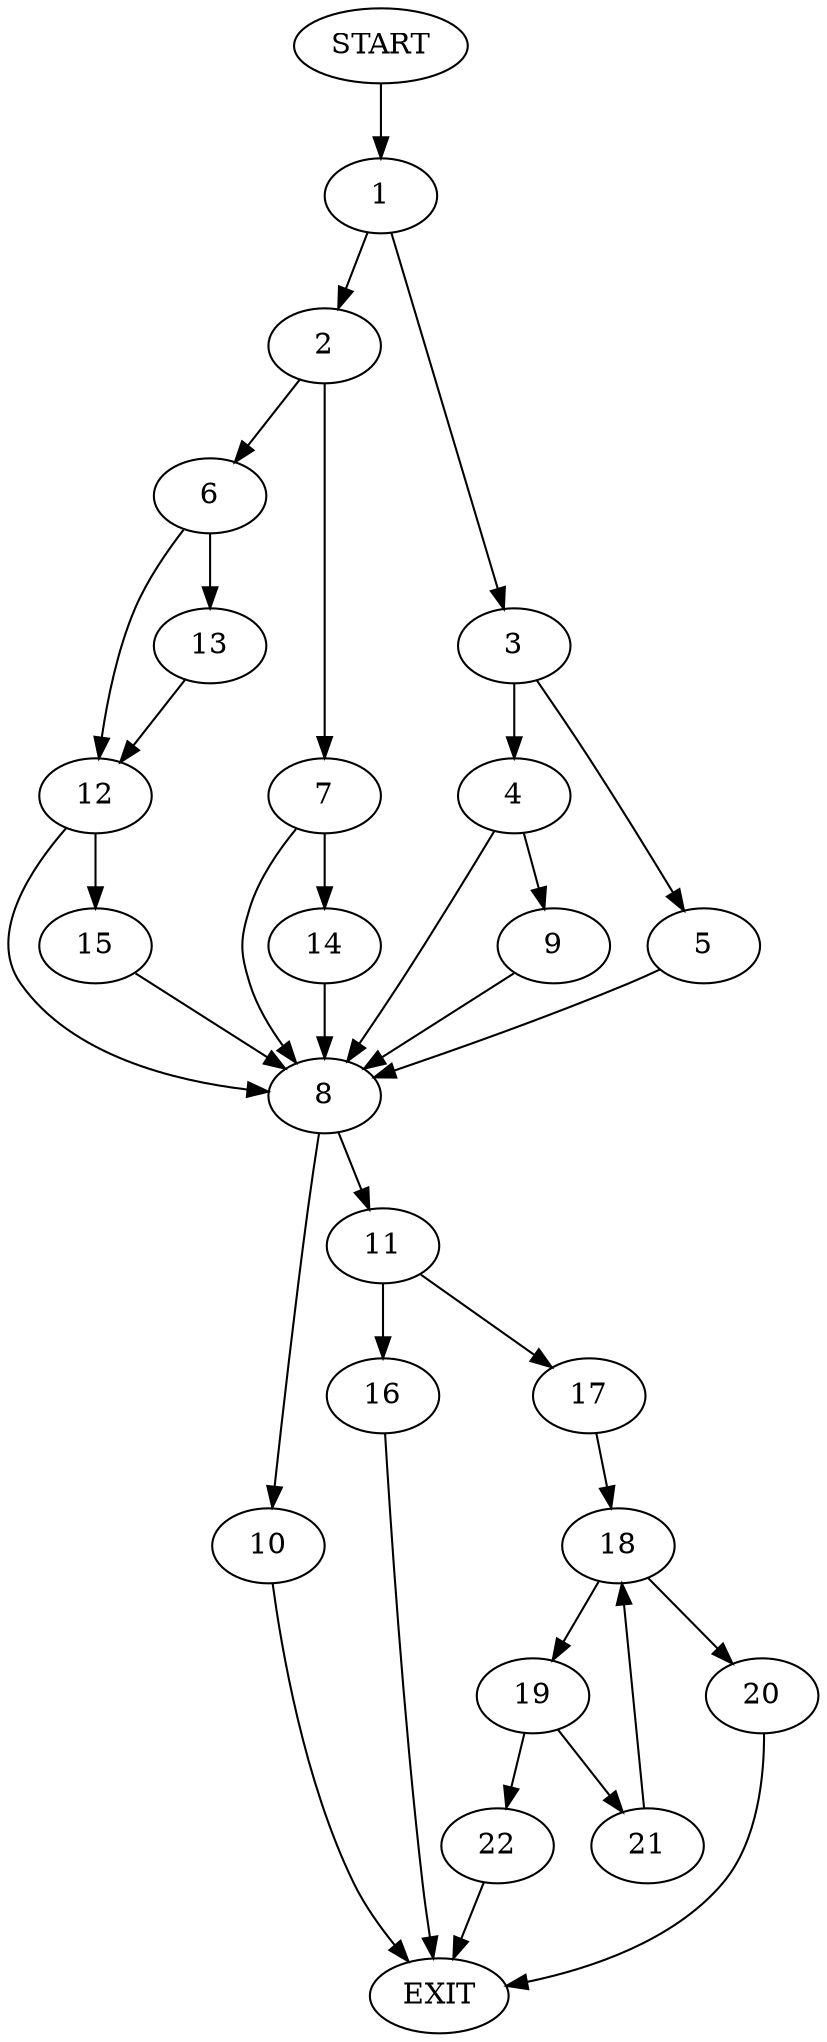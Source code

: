 digraph {
0 [label="START"]
23 [label="EXIT"]
0 -> 1
1 -> 2
1 -> 3
3 -> 4
3 -> 5
2 -> 6
2 -> 7
4 -> 8
4 -> 9
5 -> 8
8 -> 10
8 -> 11
9 -> 8
6 -> 12
6 -> 13
7 -> 8
7 -> 14
14 -> 8
12 -> 15
12 -> 8
13 -> 12
15 -> 8
11 -> 16
11 -> 17
10 -> 23
17 -> 18
16 -> 23
18 -> 19
18 -> 20
19 -> 21
19 -> 22
20 -> 23
22 -> 23
21 -> 18
}
